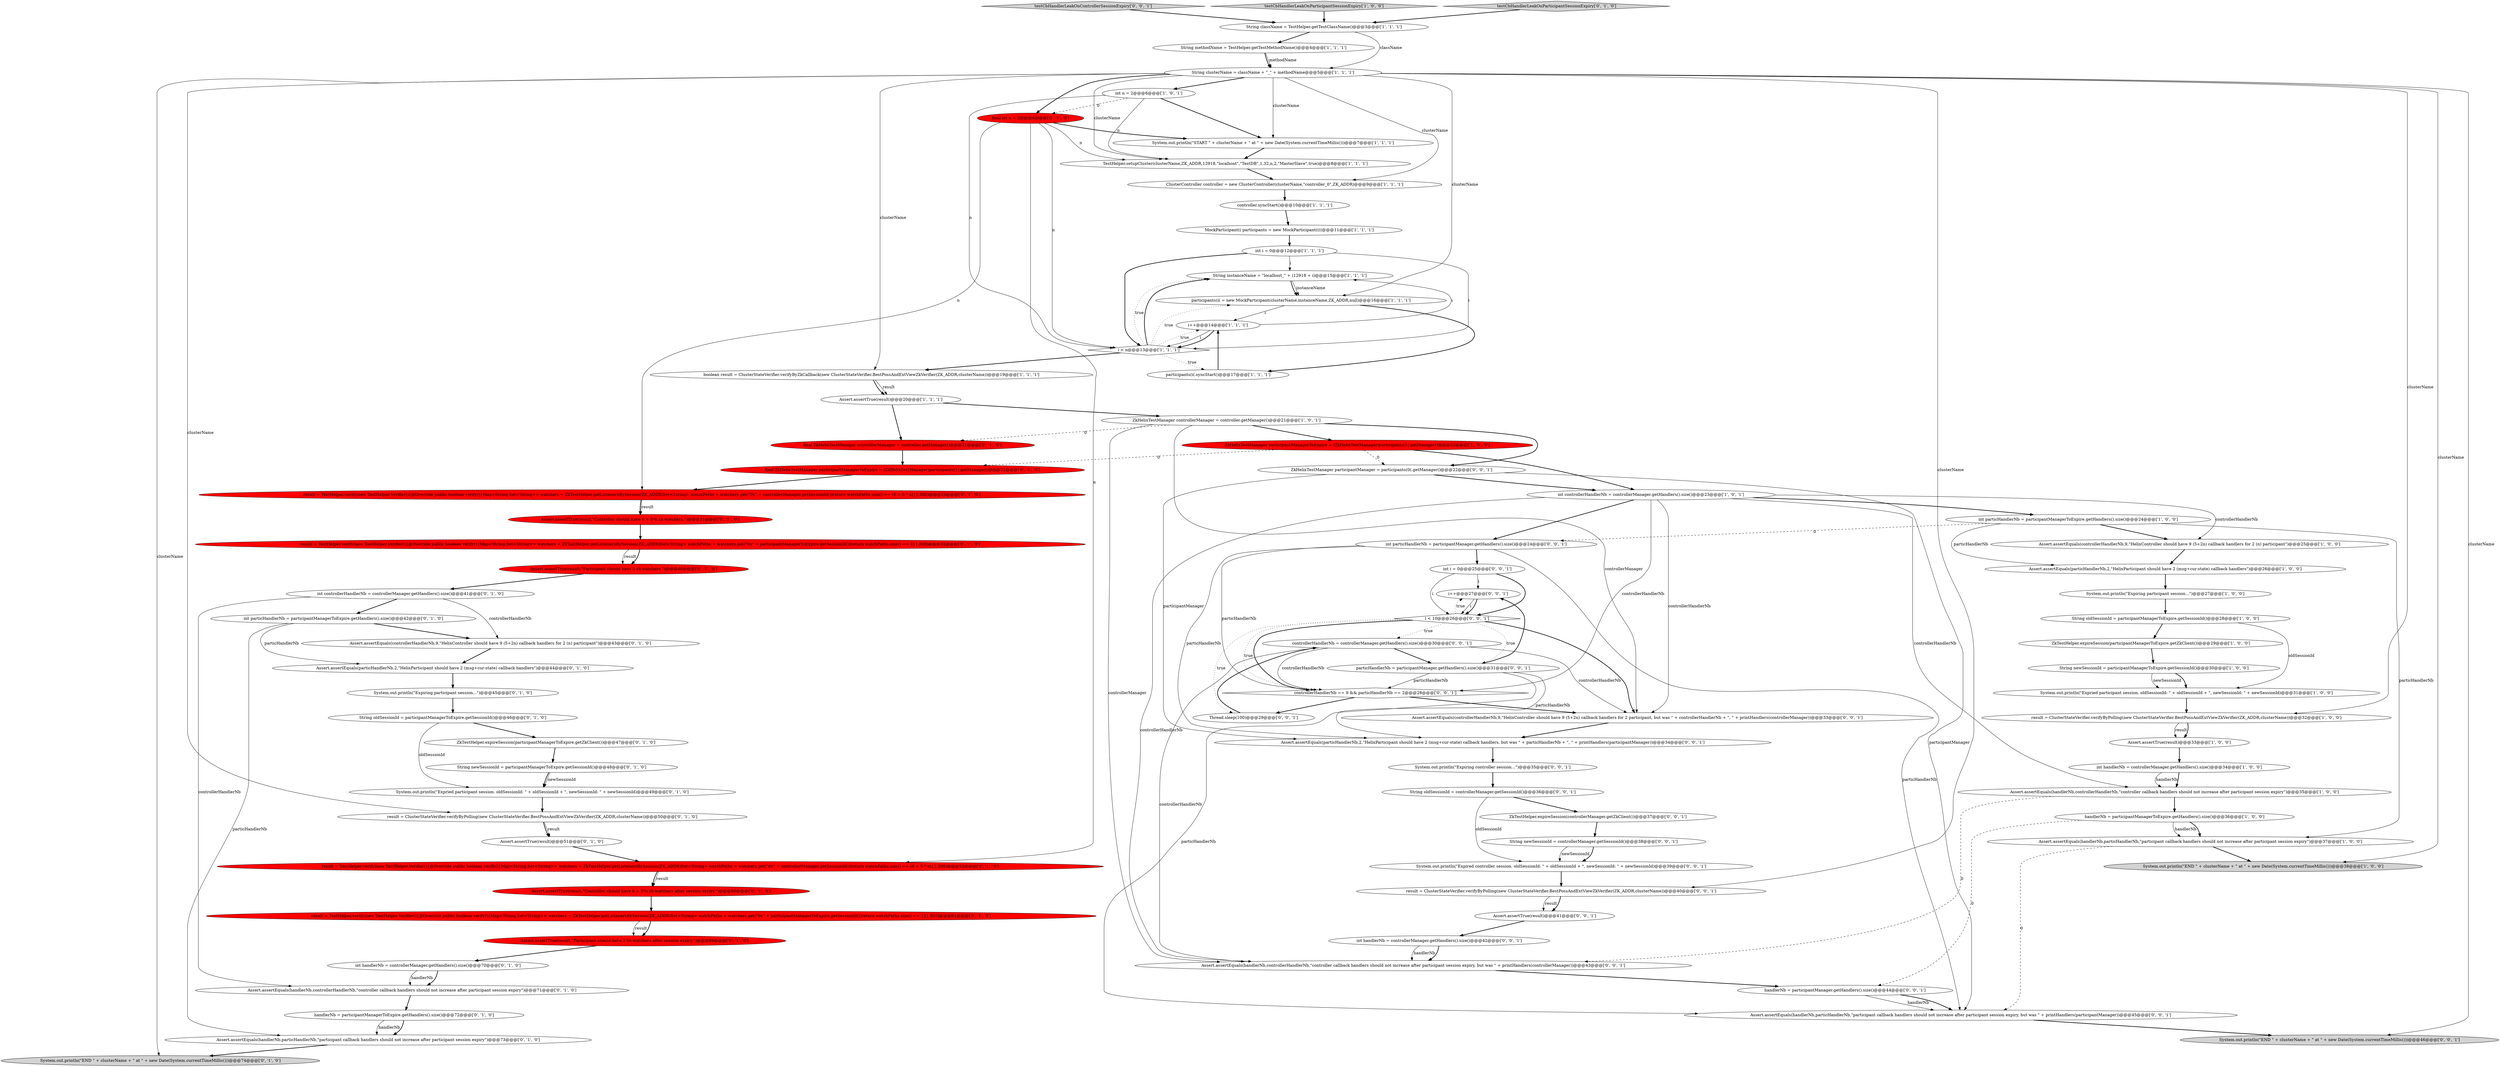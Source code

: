 digraph {
28 [style = filled, label = "int handlerNb = controllerManager.getHandlers().size()@@@34@@@['1', '0', '0']", fillcolor = white, shape = ellipse image = "AAA0AAABBB1BBB"];
63 [style = filled, label = "int particHandlerNb = participantManagerToExpire.getHandlers().size()@@@42@@@['0', '1', '0']", fillcolor = white, shape = ellipse image = "AAA0AAABBB2BBB"];
68 [style = filled, label = "controllerHandlerNb = controllerManager.getHandlers().size()@@@30@@@['0', '0', '1']", fillcolor = white, shape = ellipse image = "AAA0AAABBB3BBB"];
3 [style = filled, label = "String methodName = TestHelper.getTestMethodName()@@@4@@@['1', '1', '1']", fillcolor = white, shape = ellipse image = "AAA0AAABBB1BBB"];
10 [style = filled, label = "ZkTestHelper.expireSession(participantManagerToExpire.getZkClient())@@@29@@@['1', '0', '0']", fillcolor = white, shape = ellipse image = "AAA0AAABBB1BBB"];
8 [style = filled, label = "String clusterName = className + \"_\" + methodName@@@5@@@['1', '1', '1']", fillcolor = white, shape = ellipse image = "AAA0AAABBB1BBB"];
79 [style = filled, label = "Assert.assertTrue(result)@@@41@@@['0', '0', '1']", fillcolor = white, shape = ellipse image = "AAA0AAABBB3BBB"];
15 [style = filled, label = "System.out.println(\"START \" + clusterName + \" at \" + new Date(System.currentTimeMillis()))@@@7@@@['1', '1', '1']", fillcolor = white, shape = ellipse image = "AAA0AAABBB1BBB"];
1 [style = filled, label = "System.out.println(\"Expiring participant session...\")@@@27@@@['1', '0', '0']", fillcolor = white, shape = ellipse image = "AAA0AAABBB1BBB"];
39 [style = filled, label = "result = TestHelper.verify(new TestHelper.Verifier(){@Override public boolean verify(){Map<String,Set<String>> watchers = ZkTestHelper.getListenersBySession(ZK_ADDR)Set<String> watchPaths = watchers.get(\"0x\" + participantManagerToExpire.getSessionId())return watchPaths.size() == 2}},500)@@@61@@@['0', '1', '0']", fillcolor = red, shape = ellipse image = "AAA1AAABBB2BBB"];
59 [style = filled, label = "final ZkHelixTestManager participantManagerToExpire = (ZkHelixTestManager)participants(1(.getManager()@@@22@@@['0', '1', '0']", fillcolor = red, shape = ellipse image = "AAA1AAABBB2BBB"];
38 [style = filled, label = "int controllerHandlerNb = controllerManager.getHandlers().size()@@@41@@@['0', '1', '0']", fillcolor = white, shape = ellipse image = "AAA0AAABBB2BBB"];
49 [style = filled, label = "String oldSessionId = participantManagerToExpire.getSessionId()@@@46@@@['0', '1', '0']", fillcolor = white, shape = ellipse image = "AAA0AAABBB2BBB"];
65 [style = filled, label = "testCbHandlerLeakOnControllerSessionExpiry['0', '0', '1']", fillcolor = lightgray, shape = diamond image = "AAA0AAABBB3BBB"];
21 [style = filled, label = "ZkHelixTestManager controllerManager = controller.getManager()@@@21@@@['1', '0', '1']", fillcolor = white, shape = ellipse image = "AAA0AAABBB1BBB"];
56 [style = filled, label = "Assert.assertEquals(handlerNb,controllerHandlerNb,\"controller callback handlers should not increase after participant session expiry\")@@@71@@@['0', '1', '0']", fillcolor = white, shape = ellipse image = "AAA0AAABBB2BBB"];
9 [style = filled, label = "int controllerHandlerNb = controllerManager.getHandlers().size()@@@23@@@['1', '0', '1']", fillcolor = white, shape = ellipse image = "AAA0AAABBB1BBB"];
51 [style = filled, label = "result = TestHelper.verify(new TestHelper.Verifier(){@Override public boolean verify(){Map<String,Set<String>> watchers = ZkTestHelper.getListenersBySession(ZK_ADDR)Set<String> watchPaths = watchers.get(\"0x\" + controllerManager.getSessionId())return watchPaths.size() == (6 + 5 * n)}},500)@@@23@@@['0', '1', '0']", fillcolor = red, shape = ellipse image = "AAA1AAABBB2BBB"];
82 [style = filled, label = "Assert.assertEquals(controllerHandlerNb,9,\"HelixController should have 9 (5+2n) callback handlers for 2 participant, but was \" + controllerHandlerNb + \", \" + printHandlers(controllerManager))@@@33@@@['0', '0', '1']", fillcolor = white, shape = ellipse image = "AAA0AAABBB3BBB"];
37 [style = filled, label = "System.out.println(\"Expried participant session. oldSessionId: \" + oldSessionId + \", newSessionId: \" + newSessionId)@@@49@@@['0', '1', '0']", fillcolor = white, shape = ellipse image = "AAA0AAABBB2BBB"];
14 [style = filled, label = "String instanceName = \"localhost_\" + (12918 + i)@@@15@@@['1', '1', '1']", fillcolor = white, shape = ellipse image = "AAA0AAABBB1BBB"];
31 [style = filled, label = "String oldSessionId = participantManagerToExpire.getSessionId()@@@28@@@['1', '0', '0']", fillcolor = white, shape = ellipse image = "AAA0AAABBB1BBB"];
74 [style = filled, label = "Assert.assertEquals(handlerNb,controllerHandlerNb,\"controller callback handlers should not increase after participant session expiry, but was \" + printHandlers(controllerManager))@@@43@@@['0', '0', '1']", fillcolor = white, shape = ellipse image = "AAA0AAABBB3BBB"];
5 [style = filled, label = "Assert.assertEquals(handlerNb,controllerHandlerNb,\"controller callback handlers should not increase after participant session expiry\")@@@35@@@['1', '0', '0']", fillcolor = white, shape = ellipse image = "AAA0AAABBB1BBB"];
67 [style = filled, label = "handlerNb = participantManager.getHandlers().size()@@@44@@@['0', '0', '1']", fillcolor = white, shape = ellipse image = "AAA0AAABBB3BBB"];
87 [style = filled, label = "result = ClusterStateVerifier.verifyByPolling(new ClusterStateVerifier.BestPossAndExtViewZkVerifier(ZK_ADDR,clusterName))@@@40@@@['0', '0', '1']", fillcolor = white, shape = ellipse image = "AAA0AAABBB3BBB"];
33 [style = filled, label = "handlerNb = participantManagerToExpire.getHandlers().size()@@@36@@@['1', '0', '0']", fillcolor = white, shape = ellipse image = "AAA0AAABBB1BBB"];
57 [style = filled, label = "System.out.println(\"END \" + clusterName + \" at \" + new Date(System.currentTimeMillis()))@@@74@@@['0', '1', '0']", fillcolor = lightgray, shape = ellipse image = "AAA0AAABBB2BBB"];
52 [style = filled, label = "Assert.assertEquals(handlerNb,particHandlerNb,\"participant callback handlers should not increase after participant session expiry\")@@@73@@@['0', '1', '0']", fillcolor = white, shape = ellipse image = "AAA0AAABBB2BBB"];
77 [style = filled, label = "String newSessionId = controllerManager.getSessionId()@@@38@@@['0', '0', '1']", fillcolor = white, shape = ellipse image = "AAA0AAABBB3BBB"];
23 [style = filled, label = "result = ClusterStateVerifier.verifyByPolling(new ClusterStateVerifier.BestPossAndExtViewZkVerifier(ZK_ADDR,clusterName))@@@32@@@['1', '0', '0']", fillcolor = white, shape = ellipse image = "AAA0AAABBB1BBB"];
2 [style = filled, label = "int n = 2@@@6@@@['1', '0', '1']", fillcolor = white, shape = ellipse image = "AAA0AAABBB1BBB"];
58 [style = filled, label = "result = TestHelper.verify(new TestHelper.Verifier(){@Override public boolean verify(){Map<String,Set<String>> watchers = ZkTestHelper.getListenersBySession(ZK_ADDR)Set<String> watchPaths = watchers.get(\"0x\" + controllerManager.getSessionId())return watchPaths.size() == (6 + 5 * n)}},500)@@@52@@@['0', '1', '0']", fillcolor = red, shape = ellipse image = "AAA1AAABBB2BBB"];
86 [style = filled, label = "particHandlerNb = participantManager.getHandlers().size()@@@31@@@['0', '0', '1']", fillcolor = white, shape = ellipse image = "AAA0AAABBB3BBB"];
17 [style = filled, label = "int particHandlerNb = participantManagerToExpire.getHandlers().size()@@@24@@@['1', '0', '0']", fillcolor = white, shape = ellipse image = "AAA0AAABBB1BBB"];
13 [style = filled, label = "String newSessionId = participantManagerToExpire.getSessionId()@@@30@@@['1', '0', '0']", fillcolor = white, shape = ellipse image = "AAA0AAABBB1BBB"];
47 [style = filled, label = "final ZkHelixTestManager controllerManager = controller.getManager()@@@21@@@['0', '1', '0']", fillcolor = red, shape = ellipse image = "AAA1AAABBB2BBB"];
25 [style = filled, label = "i++@@@14@@@['1', '1', '1']", fillcolor = white, shape = ellipse image = "AAA0AAABBB1BBB"];
22 [style = filled, label = "controller.syncStart()@@@10@@@['1', '1', '1']", fillcolor = white, shape = ellipse image = "AAA0AAABBB1BBB"];
53 [style = filled, label = "Assert.assertTrue(result,\"Controller should have 6 + 5*n zk-watchers after session expiry.\")@@@60@@@['0', '1', '0']", fillcolor = red, shape = ellipse image = "AAA1AAABBB2BBB"];
72 [style = filled, label = "ZkHelixTestManager participantManager = participants(0(.getManager()@@@22@@@['0', '0', '1']", fillcolor = white, shape = ellipse image = "AAA0AAABBB3BBB"];
41 [style = filled, label = "result = ClusterStateVerifier.verifyByPolling(new ClusterStateVerifier.BestPossAndExtViewZkVerifier(ZK_ADDR,clusterName))@@@50@@@['0', '1', '0']", fillcolor = white, shape = ellipse image = "AAA0AAABBB2BBB"];
48 [style = filled, label = "Assert.assertEquals(particHandlerNb,2,\"HelixParticipant should have 2 (msg+cur-state) callback handlers\")@@@44@@@['0', '1', '0']", fillcolor = white, shape = ellipse image = "AAA0AAABBB2BBB"];
36 [style = filled, label = "Assert.assertEquals(controllerHandlerNb,9,\"HelixController should have 9 (5+2n) callback handlers for 2 (n) participant\")@@@43@@@['0', '1', '0']", fillcolor = white, shape = ellipse image = "AAA0AAABBB2BBB"];
69 [style = filled, label = "int i = 0@@@25@@@['0', '0', '1']", fillcolor = white, shape = ellipse image = "AAA0AAABBB3BBB"];
76 [style = filled, label = "Assert.assertEquals(particHandlerNb,2,\"HelixParticipant should have 2 (msg+cur-state) callback handlers, but was \" + particHandlerNb + \", \" + printHandlers(participantManager))@@@34@@@['0', '0', '1']", fillcolor = white, shape = ellipse image = "AAA0AAABBB3BBB"];
19 [style = filled, label = "participants(i( = new MockParticipant(clusterName,instanceName,ZK_ADDR,null)@@@16@@@['1', '1', '1']", fillcolor = white, shape = ellipse image = "AAA0AAABBB1BBB"];
0 [style = filled, label = "int i = 0@@@12@@@['1', '1', '1']", fillcolor = white, shape = ellipse image = "AAA0AAABBB1BBB"];
50 [style = filled, label = "ZkTestHelper.expireSession(participantManagerToExpire.getZkClient())@@@47@@@['0', '1', '0']", fillcolor = white, shape = ellipse image = "AAA0AAABBB2BBB"];
64 [style = filled, label = "i++@@@27@@@['0', '0', '1']", fillcolor = white, shape = ellipse image = "AAA0AAABBB3BBB"];
40 [style = filled, label = "Assert.assertTrue(result,\"Controller should have 6 + 5*n zk-watchers.\")@@@31@@@['0', '1', '0']", fillcolor = red, shape = ellipse image = "AAA1AAABBB2BBB"];
20 [style = filled, label = "Assert.assertTrue(result)@@@33@@@['1', '0', '0']", fillcolor = white, shape = ellipse image = "AAA0AAABBB1BBB"];
35 [style = filled, label = "Assert.assertEquals(handlerNb,particHandlerNb,\"participant callback handlers should not increase after participant session expiry\")@@@37@@@['1', '0', '0']", fillcolor = white, shape = ellipse image = "AAA0AAABBB1BBB"];
66 [style = filled, label = "int handlerNb = controllerManager.getHandlers().size()@@@42@@@['0', '0', '1']", fillcolor = white, shape = ellipse image = "AAA0AAABBB3BBB"];
29 [style = filled, label = "String className = TestHelper.getTestClassName()@@@3@@@['1', '1', '1']", fillcolor = white, shape = ellipse image = "AAA0AAABBB1BBB"];
43 [style = filled, label = "result = TestHelper.verify(new TestHelper.Verifier(){@Override public boolean verify(){Map<String,Set<String>> watchers = ZkTestHelper.getListenersBySession(ZK_ADDR)Set<String> watchPaths = watchers.get(\"0x\" + participantManagerToExpire.getSessionId())return watchPaths.size() == 2}},500)@@@32@@@['0', '1', '0']", fillcolor = red, shape = ellipse image = "AAA1AAABBB2BBB"];
42 [style = filled, label = "int handlerNb = controllerManager.getHandlers().size()@@@70@@@['0', '1', '0']", fillcolor = white, shape = ellipse image = "AAA0AAABBB2BBB"];
46 [style = filled, label = "Assert.assertTrue(result)@@@51@@@['0', '1', '0']", fillcolor = white, shape = ellipse image = "AAA0AAABBB2BBB"];
71 [style = filled, label = "int particHandlerNb = participantManager.getHandlers().size()@@@24@@@['0', '0', '1']", fillcolor = white, shape = ellipse image = "AAA0AAABBB3BBB"];
6 [style = filled, label = "boolean result = ClusterStateVerifier.verifyByZkCallback(new ClusterStateVerifier.BestPossAndExtViewZkVerifier(ZK_ADDR,clusterName))@@@19@@@['1', '1', '1']", fillcolor = white, shape = ellipse image = "AAA0AAABBB1BBB"];
24 [style = filled, label = "testCbHandlerLeakOnParticipantSessionExpiry['1', '0', '0']", fillcolor = lightgray, shape = diamond image = "AAA0AAABBB1BBB"];
84 [style = filled, label = "System.out.println(\"Expired controller session. oldSessionId: \" + oldSessionId + \", newSessionId: \" + newSessionId)@@@39@@@['0', '0', '1']", fillcolor = white, shape = ellipse image = "AAA0AAABBB3BBB"];
73 [style = filled, label = "Assert.assertEquals(handlerNb,particHandlerNb,\"participant callback handlers should not increase after participant session expiry, but was \" + printHandlers(participantManager))@@@45@@@['0', '0', '1']", fillcolor = white, shape = ellipse image = "AAA0AAABBB3BBB"];
60 [style = filled, label = "System.out.println(\"Expiring participant session...\")@@@45@@@['0', '1', '0']", fillcolor = white, shape = ellipse image = "AAA0AAABBB2BBB"];
11 [style = filled, label = "participants(i(.syncStart()@@@17@@@['1', '1', '1']", fillcolor = white, shape = ellipse image = "AAA0AAABBB1BBB"];
44 [style = filled, label = "Assert.assertTrue(result,\"Participant should have 2 zk-watchers after session expiry.\")@@@69@@@['0', '1', '0']", fillcolor = red, shape = ellipse image = "AAA1AAABBB2BBB"];
70 [style = filled, label = "i < 10@@@26@@@['0', '0', '1']", fillcolor = white, shape = diamond image = "AAA0AAABBB3BBB"];
12 [style = filled, label = "Assert.assertEquals(controllerHandlerNb,9,\"HelixController should have 9 (5+2n) callback handlers for 2 (n) participant\")@@@25@@@['1', '0', '0']", fillcolor = white, shape = ellipse image = "AAA0AAABBB1BBB"];
4 [style = filled, label = "Assert.assertTrue(result)@@@20@@@['1', '1', '1']", fillcolor = white, shape = ellipse image = "AAA0AAABBB1BBB"];
27 [style = filled, label = "System.out.println(\"END \" + clusterName + \" at \" + new Date(System.currentTimeMillis()))@@@38@@@['1', '0', '0']", fillcolor = lightgray, shape = ellipse image = "AAA0AAABBB1BBB"];
80 [style = filled, label = "Thread.sleep(100)@@@29@@@['0', '0', '1']", fillcolor = white, shape = ellipse image = "AAA0AAABBB3BBB"];
18 [style = filled, label = "MockParticipant(( participants = new MockParticipant((((@@@11@@@['1', '1', '1']", fillcolor = white, shape = ellipse image = "AAA0AAABBB1BBB"];
81 [style = filled, label = "System.out.println(\"Expiring controller session...\")@@@35@@@['0', '0', '1']", fillcolor = white, shape = ellipse image = "AAA0AAABBB3BBB"];
75 [style = filled, label = "System.out.println(\"END \" + clusterName + \" at \" + new Date(System.currentTimeMillis()))@@@46@@@['0', '0', '1']", fillcolor = lightgray, shape = ellipse image = "AAA0AAABBB3BBB"];
61 [style = filled, label = "Assert.assertTrue(result,\"Participant should have 2 zk-watchers.\")@@@40@@@['0', '1', '0']", fillcolor = red, shape = ellipse image = "AAA1AAABBB2BBB"];
55 [style = filled, label = "final int n = 2@@@6@@@['0', '1', '0']", fillcolor = red, shape = ellipse image = "AAA1AAABBB2BBB"];
62 [style = filled, label = "handlerNb = participantManagerToExpire.getHandlers().size()@@@72@@@['0', '1', '0']", fillcolor = white, shape = ellipse image = "AAA0AAABBB2BBB"];
32 [style = filled, label = "ZkHelixTestManager participantManagerToExpire = (ZkHelixTestManager)participants(1(.getManager()@@@22@@@['1', '0', '0']", fillcolor = red, shape = ellipse image = "AAA1AAABBB1BBB"];
7 [style = filled, label = "TestHelper.setupCluster(clusterName,ZK_ADDR,12918,\"localhost\",\"TestDB\",1,32,n,2,\"MasterSlave\",true)@@@8@@@['1', '1', '1']", fillcolor = white, shape = ellipse image = "AAA0AAABBB1BBB"];
78 [style = filled, label = "controllerHandlerNb == 9 && particHandlerNb == 2@@@28@@@['0', '0', '1']", fillcolor = white, shape = diamond image = "AAA0AAABBB3BBB"];
85 [style = filled, label = "ZkTestHelper.expireSession(controllerManager.getZkClient())@@@37@@@['0', '0', '1']", fillcolor = white, shape = ellipse image = "AAA0AAABBB3BBB"];
26 [style = filled, label = "System.out.println(\"Expried participant session. oldSessionId: \" + oldSessionId + \", newSessionId: \" + newSessionId)@@@31@@@['1', '0', '0']", fillcolor = white, shape = ellipse image = "AAA0AAABBB1BBB"];
83 [style = filled, label = "String oldSessionId = controllerManager.getSessionId()@@@36@@@['0', '0', '1']", fillcolor = white, shape = ellipse image = "AAA0AAABBB3BBB"];
54 [style = filled, label = "testCbHandlerLeakOnParticipantSessionExpiry['0', '1', '0']", fillcolor = lightgray, shape = diamond image = "AAA0AAABBB2BBB"];
16 [style = filled, label = "i < n@@@13@@@['1', '1', '1']", fillcolor = white, shape = diamond image = "AAA0AAABBB1BBB"];
34 [style = filled, label = "ClusterController controller = new ClusterController(clusterName,\"controller_0\",ZK_ADDR)@@@9@@@['1', '1', '1']", fillcolor = white, shape = ellipse image = "AAA0AAABBB1BBB"];
30 [style = filled, label = "Assert.assertEquals(particHandlerNb,2,\"HelixParticipant should have 2 (msg+cur-state) callback handlers\")@@@26@@@['1', '0', '0']", fillcolor = white, shape = ellipse image = "AAA0AAABBB1BBB"];
45 [style = filled, label = "String newSessionId = participantManagerToExpire.getSessionId()@@@48@@@['0', '1', '0']", fillcolor = white, shape = ellipse image = "AAA0AAABBB2BBB"];
33->67 [style = dashed, label="0"];
67->73 [style = solid, label="handlerNb"];
79->66 [style = bold, label=""];
68->78 [style = solid, label="controllerHandlerNb"];
9->71 [style = bold, label=""];
81->83 [style = bold, label=""];
2->16 [style = solid, label="n"];
55->51 [style = solid, label="n"];
59->51 [style = bold, label=""];
23->20 [style = solid, label="result"];
8->87 [style = solid, label="clusterName"];
17->71 [style = dashed, label="0"];
19->11 [style = bold, label=""];
31->26 [style = solid, label="oldSessionId"];
9->78 [style = solid, label="controllerHandlerNb"];
64->70 [style = solid, label="i"];
73->75 [style = bold, label=""];
43->61 [style = solid, label="result"];
63->36 [style = bold, label=""];
72->76 [style = solid, label="participantManager"];
53->39 [style = bold, label=""];
9->12 [style = solid, label="controllerHandlerNb"];
58->53 [style = solid, label="result"];
82->76 [style = bold, label=""];
32->59 [style = dashed, label="0"];
74->67 [style = bold, label=""];
8->7 [style = solid, label="clusterName"];
54->29 [style = bold, label=""];
25->16 [style = solid, label="i"];
70->80 [style = dotted, label="true"];
21->72 [style = bold, label=""];
41->46 [style = solid, label="result"];
8->75 [style = solid, label="clusterName"];
8->34 [style = solid, label="clusterName"];
28->5 [style = solid, label="handlerNb"];
78->80 [style = bold, label=""];
2->15 [style = bold, label=""];
3->8 [style = solid, label="methodName"];
50->45 [style = bold, label=""];
76->81 [style = bold, label=""];
6->4 [style = solid, label="result"];
16->14 [style = bold, label=""];
8->57 [style = solid, label="clusterName"];
83->85 [style = bold, label=""];
32->72 [style = dashed, label="0"];
1->31 [style = bold, label=""];
18->0 [style = bold, label=""];
11->25 [style = bold, label=""];
28->5 [style = bold, label=""];
70->82 [style = bold, label=""];
8->23 [style = solid, label="clusterName"];
85->77 [style = bold, label=""];
5->33 [style = bold, label=""];
68->82 [style = solid, label="controllerHandlerNb"];
87->79 [style = solid, label="result"];
16->6 [style = bold, label=""];
21->74 [style = solid, label="controllerManager"];
4->21 [style = bold, label=""];
56->62 [style = bold, label=""];
9->17 [style = bold, label=""];
2->7 [style = solid, label="n"];
67->73 [style = bold, label=""];
14->19 [style = solid, label="instanceName"];
8->41 [style = solid, label="clusterName"];
25->14 [style = solid, label="i"];
61->38 [style = bold, label=""];
71->73 [style = solid, label="particHandlerNb"];
5->74 [style = dashed, label="0"];
6->4 [style = bold, label=""];
19->25 [style = solid, label="i"];
38->36 [style = solid, label="controllerHandlerNb"];
70->68 [style = dotted, label="true"];
22->18 [style = bold, label=""];
42->56 [style = bold, label=""];
68->86 [style = bold, label=""];
16->14 [style = dotted, label="true"];
9->5 [style = solid, label="controllerHandlerNb"];
42->56 [style = solid, label="handlerNb"];
62->52 [style = solid, label="handlerNb"];
9->82 [style = solid, label="controllerHandlerNb"];
41->46 [style = bold, label=""];
55->16 [style = solid, label="n"];
87->79 [style = bold, label=""];
8->55 [style = bold, label=""];
16->25 [style = dotted, label="true"];
78->82 [style = bold, label=""];
4->47 [style = bold, label=""];
16->11 [style = dotted, label="true"];
65->29 [style = bold, label=""];
72->9 [style = bold, label=""];
70->78 [style = bold, label=""];
21->82 [style = solid, label="controllerManager"];
55->7 [style = solid, label="n"];
72->73 [style = solid, label="participantManager"];
69->64 [style = solid, label="i"];
0->16 [style = bold, label=""];
44->42 [style = bold, label=""];
23->20 [style = bold, label=""];
71->78 [style = solid, label="particHandlerNb"];
35->73 [style = dashed, label="0"];
86->76 [style = solid, label="particHandlerNb"];
37->41 [style = bold, label=""];
14->19 [style = bold, label=""];
38->56 [style = solid, label="controllerHandlerNb"];
66->74 [style = solid, label="handlerNb"];
25->16 [style = bold, label=""];
86->73 [style = solid, label="particHandlerNb"];
2->55 [style = dashed, label="0"];
47->59 [style = bold, label=""];
49->50 [style = bold, label=""];
60->49 [style = bold, label=""];
43->61 [style = bold, label=""];
29->8 [style = solid, label="className"];
33->35 [style = solid, label="handlerNb"];
32->9 [style = bold, label=""];
51->40 [style = bold, label=""];
17->12 [style = bold, label=""];
58->53 [style = bold, label=""];
21->47 [style = dashed, label="0"];
8->2 [style = bold, label=""];
10->13 [style = bold, label=""];
0->16 [style = solid, label="i"];
13->26 [style = bold, label=""];
31->10 [style = bold, label=""];
80->68 [style = bold, label=""];
63->48 [style = solid, label="particHandlerNb"];
3->8 [style = bold, label=""];
70->78 [style = dotted, label="true"];
55->15 [style = bold, label=""];
69->70 [style = solid, label="i"];
17->35 [style = solid, label="particHandlerNb"];
40->43 [style = bold, label=""];
51->40 [style = solid, label="result"];
86->64 [style = bold, label=""];
16->19 [style = dotted, label="true"];
33->35 [style = bold, label=""];
35->27 [style = bold, label=""];
39->44 [style = solid, label="result"];
77->84 [style = solid, label="newSessionId"];
30->1 [style = bold, label=""];
15->7 [style = bold, label=""];
39->44 [style = bold, label=""];
62->52 [style = bold, label=""];
29->3 [style = bold, label=""];
20->28 [style = bold, label=""];
66->74 [style = bold, label=""];
12->30 [style = bold, label=""];
83->84 [style = solid, label="oldSessionId"];
24->29 [style = bold, label=""];
46->58 [style = bold, label=""];
48->60 [style = bold, label=""];
8->19 [style = solid, label="clusterName"];
71->76 [style = solid, label="particHandlerNb"];
70->64 [style = dotted, label="true"];
71->69 [style = bold, label=""];
34->22 [style = bold, label=""];
13->26 [style = solid, label="newSessionId"];
68->74 [style = solid, label="controllerHandlerNb"];
8->27 [style = solid, label="clusterName"];
0->14 [style = solid, label="i"];
7->34 [style = bold, label=""];
49->37 [style = solid, label="oldSessionId"];
84->87 [style = bold, label=""];
8->6 [style = solid, label="clusterName"];
55->58 [style = solid, label="n"];
9->74 [style = solid, label="controllerHandlerNb"];
63->52 [style = solid, label="particHandlerNb"];
38->63 [style = bold, label=""];
26->23 [style = bold, label=""];
21->32 [style = bold, label=""];
36->48 [style = bold, label=""];
8->15 [style = solid, label="clusterName"];
86->78 [style = solid, label="particHandlerNb"];
45->37 [style = bold, label=""];
69->70 [style = bold, label=""];
52->57 [style = bold, label=""];
77->84 [style = bold, label=""];
70->86 [style = dotted, label="true"];
45->37 [style = solid, label="newSessionId"];
64->70 [style = bold, label=""];
17->30 [style = solid, label="particHandlerNb"];
}

